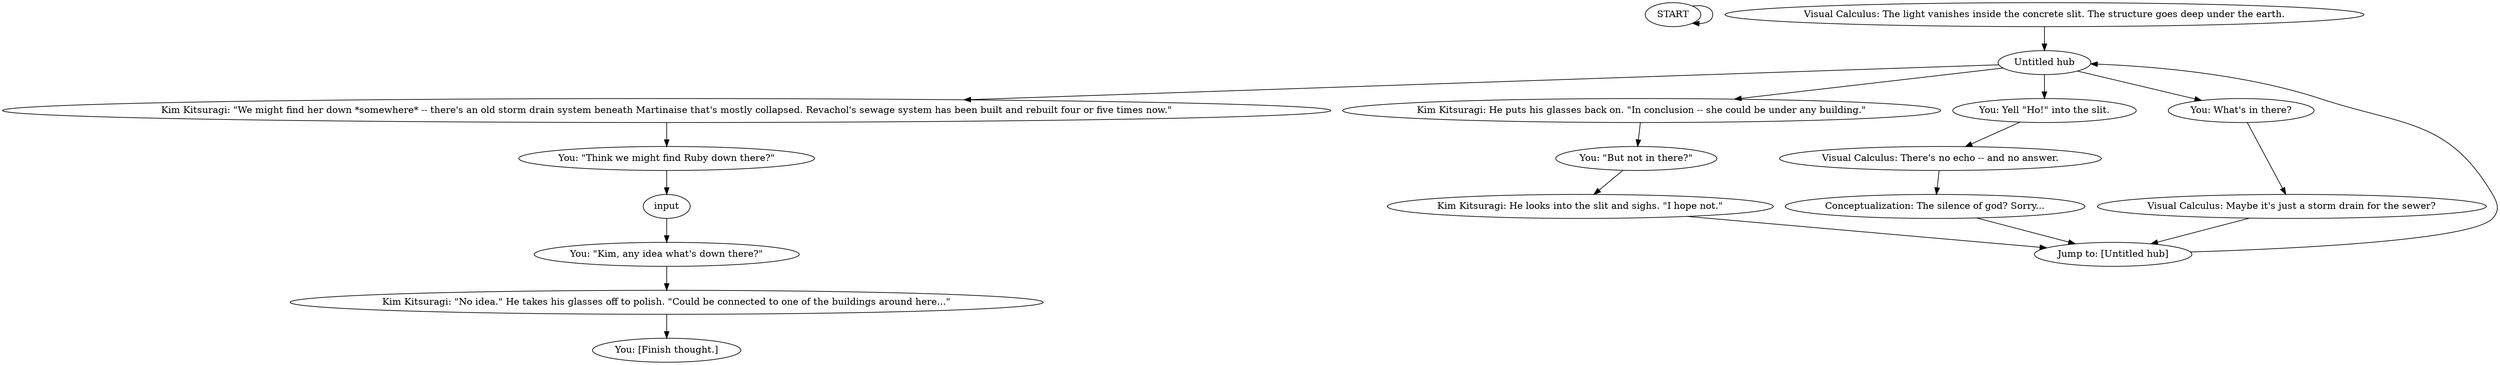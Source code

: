 # COAST ORB / bunkerthought
# Maybe a way underground? Maybe she’s down there?
# ==================================================
digraph G {
	  0 [label="START"];
	  1 [label="input"];
	  2 [label="Kim Kitsuragi: \"We might find her down *somewhere* -- there's an old storm drain system beneath Martinaise that's mostly collapsed. Revachol's sewage system has been built and rebuilt four or five times now.\""];
	  3 [label="You: [Finish thought.]"];
	  4 [label="You: \"Think we might find Ruby down there?\""];
	  5 [label="Kim Kitsuragi: He puts his glasses back on. \"In conclusion -- she could be under any building.\""];
	  6 [label="You: \"Kim, any idea what's down there?\""];
	  7 [label="Visual Calculus: The light vanishes inside the concrete slit. The structure goes deep under the earth."];
	  8 [label="Jump to: [Untitled hub]"];
	  9 [label="You: Yell \"Ho!\" into the slit."];
	  10 [label="Kim Kitsuragi: He looks into the slit and sighs. \"I hope not.\""];
	  11 [label="Kim Kitsuragi: \"No idea.\" He takes his glasses off to polish. \"Could be connected to one of the buildings around here...\""];
	  12 [label="Untitled hub"];
	  13 [label="You: \"But not in there?\""];
	  14 [label="You: What's in there?"];
	  15 [label="Visual Calculus: Maybe it's just a storm drain for the sewer?"];
	  16 [label="Visual Calculus: There's no echo -- and no answer."];
	  17 [label="Conceptualization: The silence of god? Sorry..."];
	  0 -> 0
	  1 -> 6
	  2 -> 4
	  4 -> 1
	  5 -> 13
	  6 -> 11
	  7 -> 12
	  8 -> 12
	  9 -> 16
	  10 -> 8
	  11 -> 3
	  12 -> 9
	  12 -> 2
	  12 -> 5
	  12 -> 14
	  13 -> 10
	  14 -> 15
	  15 -> 8
	  16 -> 17
	  17 -> 8
}

